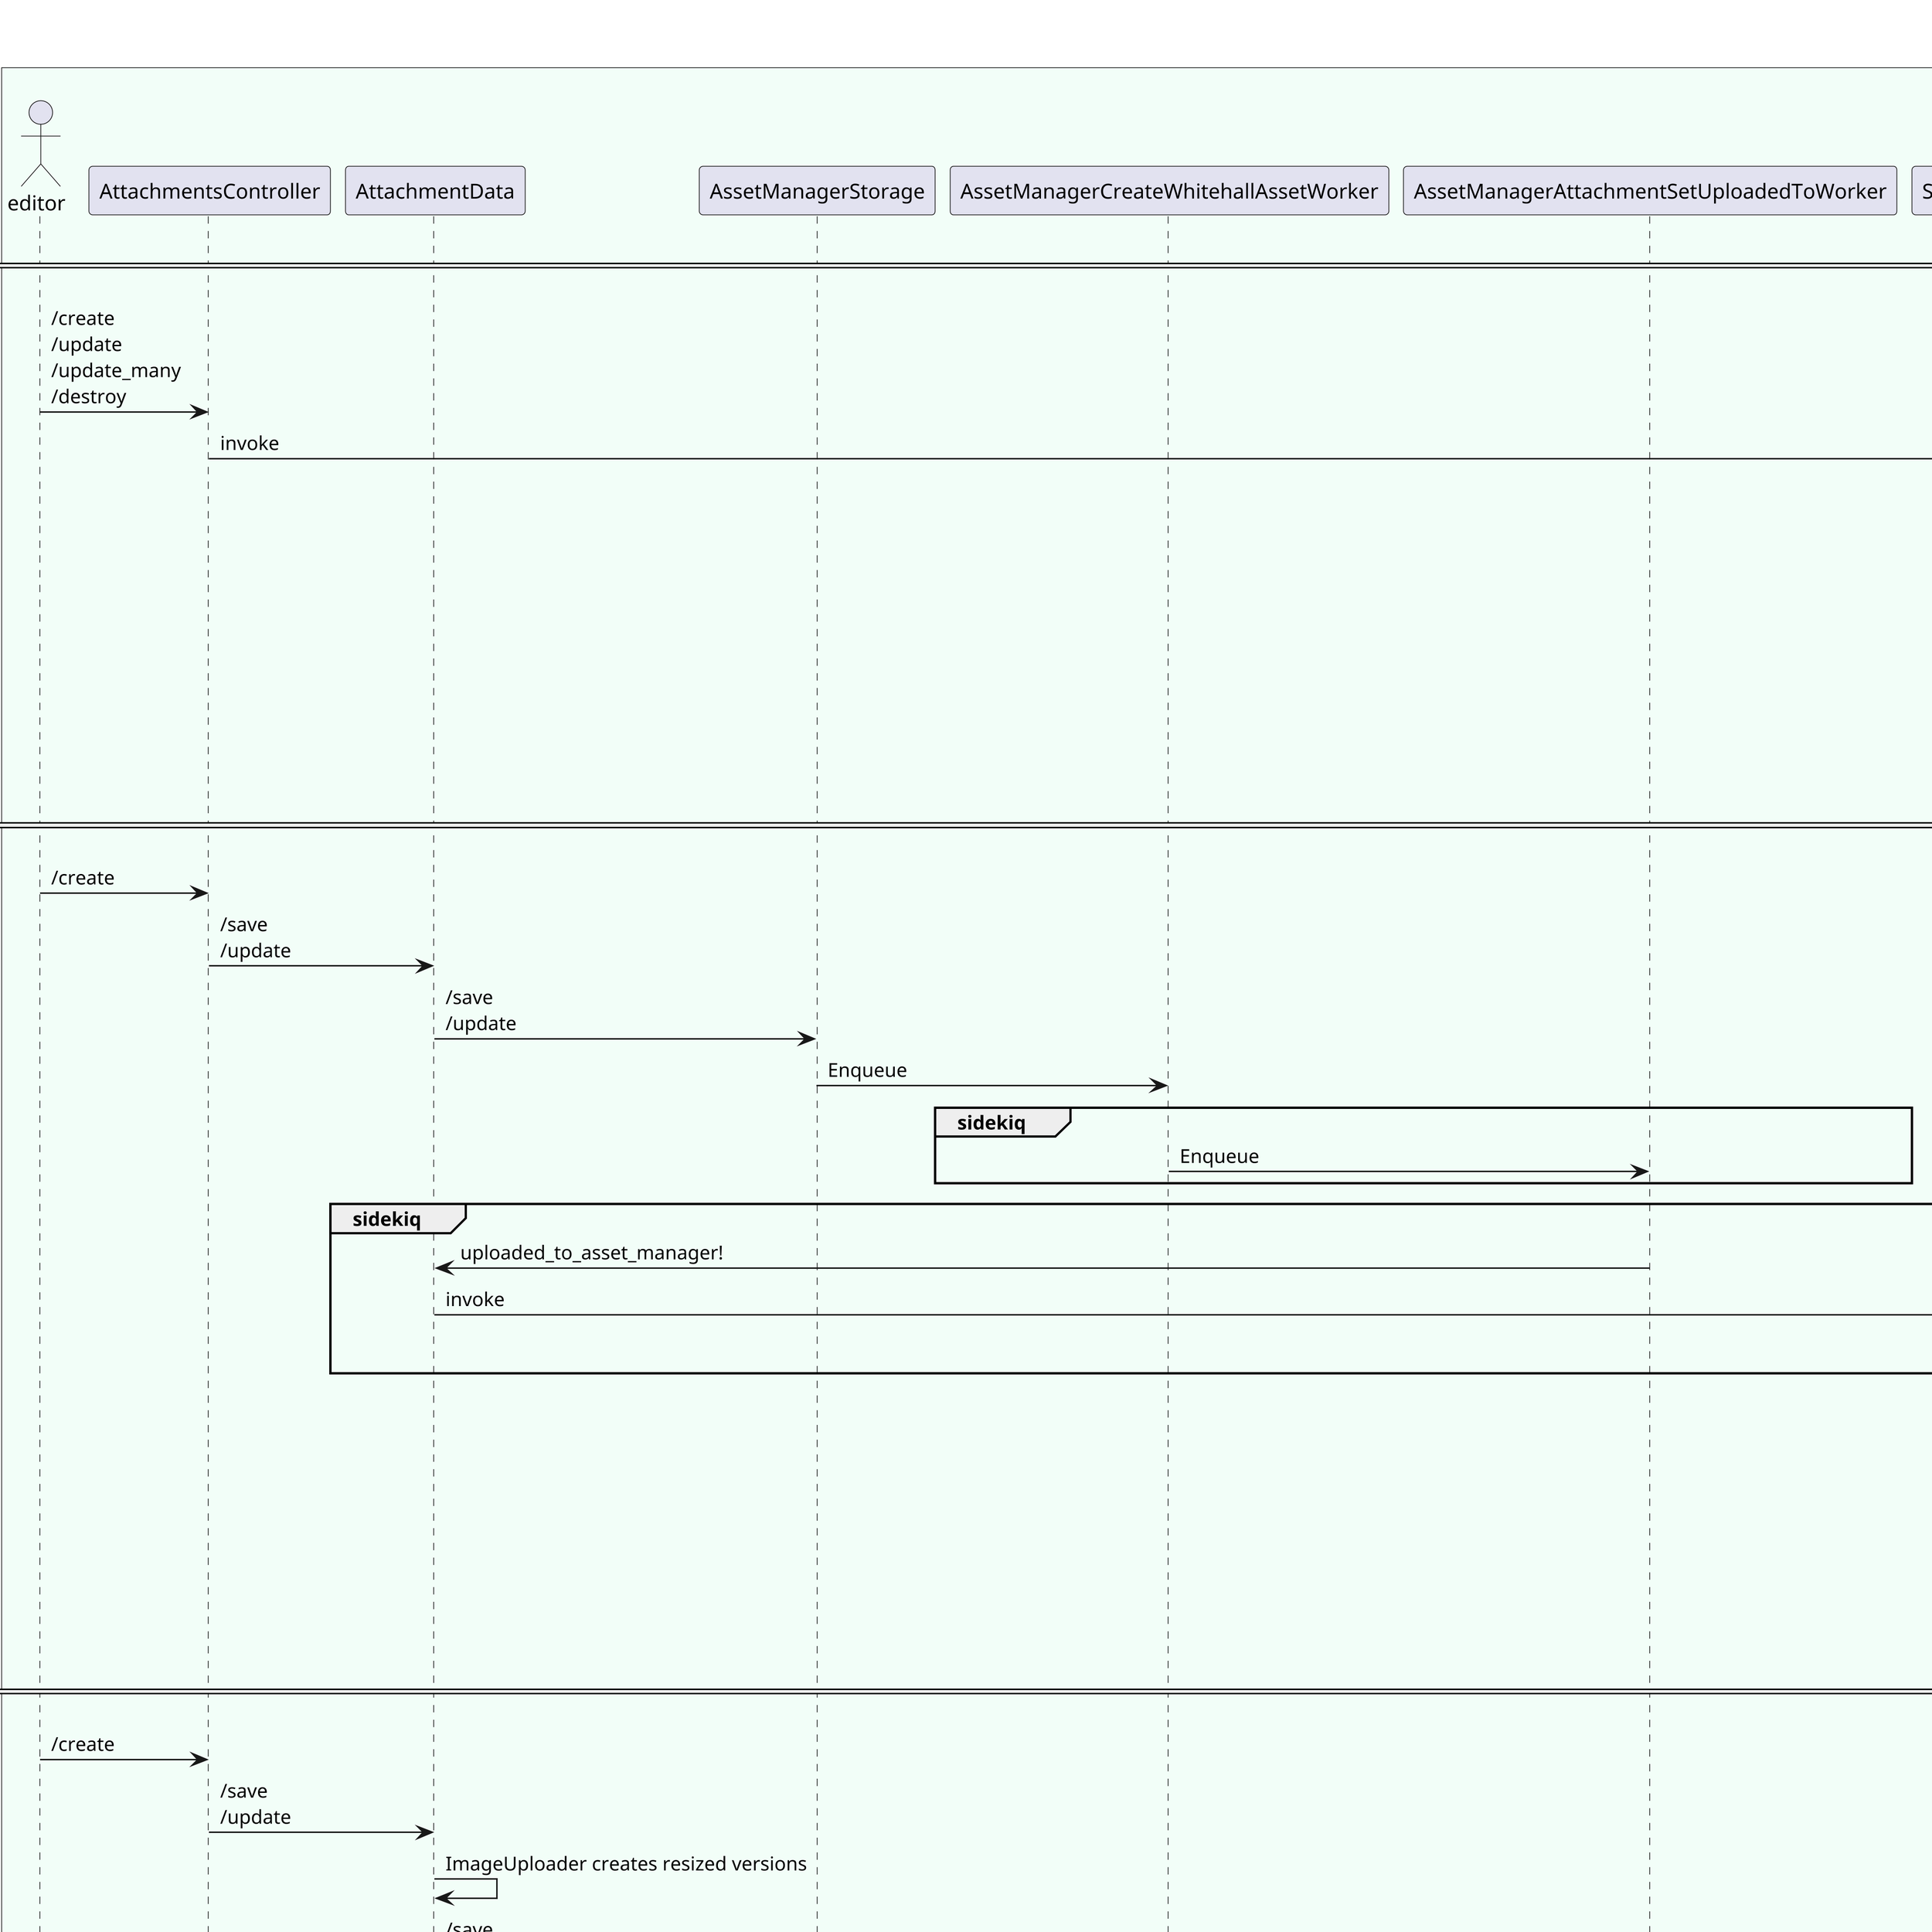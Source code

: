 @startuml

skinparam dpi 300
title Things that affect the status of an Asset in Asset Manager

box "Whitehall" #f2fef8
actor editor
participant AttachmentsController
participant AttachmentData
participant AssetManagerStorage
participant AssetManagerCreateWhitehallAssetWorker
participant AssetManagerAttachmentSetUploadedToWorker
participant "ServiceListeners::AttachmentUpdater"
participant EditionUnpublishingController
participant EditionWorkflowController
participant EditionServiceCoordinator
participant AttachmentRedirectUrlUpdater
participant AssetManagerAttachmentRedirectUrlUpdateWorker
end box

box "AssetManagerAttachmentMetadataWorker" #f2fef8
participant AssetManagerAttachmentMetadataWorker
participant AttachmentUpdater
end box

box "Asset Manager" #f2f8fe
participant asset_manager
end box

== Controller invokes AttachmentUpdater directly ==

editor -> AttachmentsController: /create\n/update\n/update_many\n/destroy
AttachmentsController -> "ServiceListeners::AttachmentUpdater": invoke
"ServiceListeners::AttachmentUpdater" -> AssetManagerAttachmentMetadataWorker: Enqueue
group sidekiq
    AssetManagerAttachmentMetadataWorker -> AttachmentUpdater: update asset
    AttachmentUpdater -> asset_manager : update the state of Asset\n:access_limited\n:draft\n:parent_document_url\n:redirect_url\n:replacement_legacy_url_path
end group

== CarrierWave invokes AttachmentUpdater whenever a file-attachment is uploaded ==

editor -> AttachmentsController: /create
AttachmentsController -> AttachmentData: /save\n/update
AttachmentData -> AssetManagerStorage: /save\n/update
AssetManagerStorage -> AssetManagerCreateWhitehallAssetWorker: Enqueue
group sidekiq
    AssetManagerCreateWhitehallAssetWorker -> AssetManagerAttachmentSetUploadedToWorker: Enqueue
end group
group sidekiq
    AssetManagerAttachmentSetUploadedToWorker -> AttachmentData : uploaded_to_asset_manager!
    AttachmentData -> "ServiceListeners::AttachmentUpdater": invoke
    "ServiceListeners::AttachmentUpdater" -> AssetManagerAttachmentMetadataWorker: Enqueue
end group
group sidekiq
    AssetManagerAttachmentMetadataWorker -> AttachmentUpdater: update asset
    AttachmentUpdater -> asset_manager : update the state of Asset\n:access_limited\n:draft\n:parent_document_url\n:redirect_url\n:replacement_legacy_url_path
end group

== CarrierWave invokes AttachmentUpdater 7 times when an image is uploaded ==

editor -> AttachmentsController: /create
AttachmentsController -> AttachmentData: /save\n/update
AttachmentData -> AttachmentData: ImageUploader creates resized versions
AttachmentData -> AssetManagerStorage: /save\n/update
AssetManagerStorage -> AssetManagerCreateWhitehallAssetWorker: Enqueue 7 times
group for each image version
    group sidekiq
        AssetManagerCreateWhitehallAssetWorker -> AssetManagerAttachmentSetUploadedToWorker: Enqueue
    end group
    group sidekiq
        AssetManagerAttachmentSetUploadedToWorker -> AttachmentData : uploaded_to_asset_manager!
        AttachmentData -> "ServiceListeners::AttachmentUpdater": invoke
        "ServiceListeners::AttachmentUpdater" -> AssetManagerAttachmentMetadataWorker: Enqueue
    end group
    group sidekiq
        AssetManagerAttachmentMetadataWorker -> AttachmentUpdater: update asset
        AttachmentUpdater -> asset_manager : update the state of Asset\n:access_limited\n:draft\n:parent_document_url\n:redirect_url\n:replacement_legacy_url_path
    end group
end group

== Edition workflow for publishing and unpublishing causing Assets to change state ==

editor -> EditionWorkflowController : /publish\n/force_publish\n/unwithdraw\n/unpublish
editor -> EditionUnpublishingController : /unpublish
EditionUnpublishingController -> EditionServiceCoordinator: unpublish
EditionWorkflowController -> EditionServiceCoordinator: publish\nforce_publish\nunwithdraw\nunpublish
EditionServiceCoordinator -> AttachmentRedirectUrlUpdater: "*any_event*"\npublish\nforce_publish\nunwithdraw\nunpublish
AttachmentRedirectUrlUpdater -> AssetManagerAttachmentRedirectUrlUpdateWorker: Enqueue

group sidekiq
    AssetManagerAttachmentRedirectUrlUpdateWorker -> AttachmentUpdater: update asset
    AttachmentUpdater -> asset_manager : update the state of Asset\n:access_limited\n:draft\n:parent_document_url\n:redirect_url\n:replacement_legacy_url_path
end group

@enduml